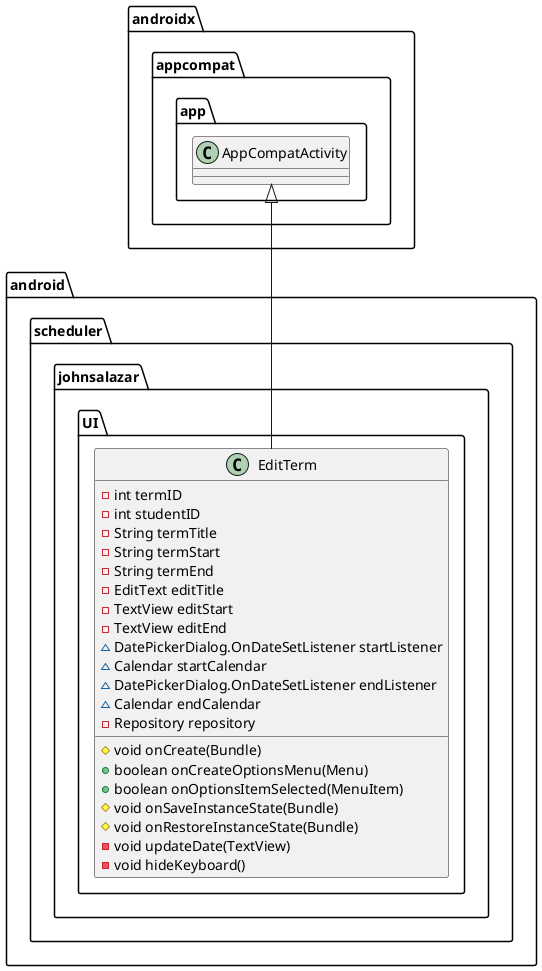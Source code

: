 @startuml
class android.scheduler.johnsalazar.UI.EditTerm {
- int termID
- int studentID
- String termTitle
- String termStart
- String termEnd
- EditText editTitle
- TextView editStart
- TextView editEnd
~ DatePickerDialog.OnDateSetListener startListener
~ Calendar startCalendar
~ DatePickerDialog.OnDateSetListener endListener
~ Calendar endCalendar
- Repository repository
# void onCreate(Bundle)
+ boolean onCreateOptionsMenu(Menu)
+ boolean onOptionsItemSelected(MenuItem)
# void onSaveInstanceState(Bundle)
# void onRestoreInstanceState(Bundle)
- void updateDate(TextView)
- void hideKeyboard()
}




androidx.appcompat.app.AppCompatActivity <|-- android.scheduler.johnsalazar.UI.EditTerm
@enduml